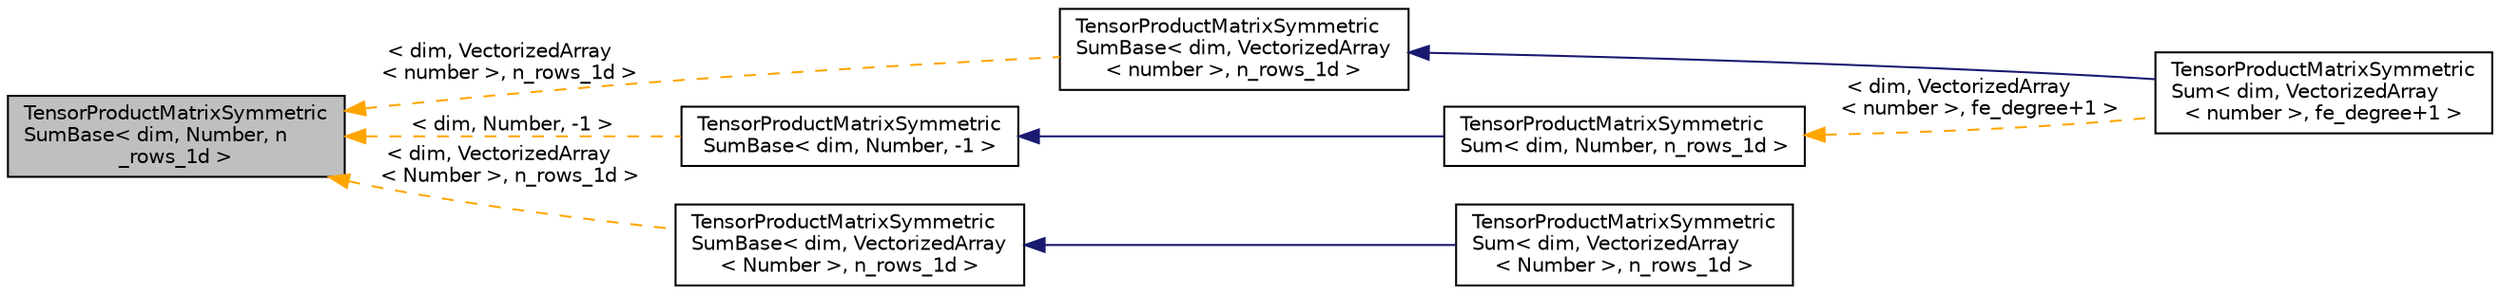 digraph "TensorProductMatrixSymmetricSumBase&lt; dim, Number, n_rows_1d &gt;"
{
 // LATEX_PDF_SIZE
  edge [fontname="Helvetica",fontsize="10",labelfontname="Helvetica",labelfontsize="10"];
  node [fontname="Helvetica",fontsize="10",shape=record];
  rankdir="LR";
  Node1 [label="TensorProductMatrixSymmetric\lSumBase\< dim, Number, n\l_rows_1d \>",height=0.2,width=0.4,color="black", fillcolor="grey75", style="filled", fontcolor="black",tooltip=" "];
  Node1 -> Node2 [dir="back",color="orange",fontsize="10",style="dashed",label=" \< dim, VectorizedArray\l\< number \>, n_rows_1d \>" ,fontname="Helvetica"];
  Node2 [label="TensorProductMatrixSymmetric\lSumBase\< dim, VectorizedArray\l\< number \>, n_rows_1d \>",height=0.2,width=0.4,color="black", fillcolor="white", style="filled",URL="$classTensorProductMatrixSymmetricSumBase.html",tooltip=" "];
  Node2 -> Node3 [dir="back",color="midnightblue",fontsize="10",style="solid",fontname="Helvetica"];
  Node3 [label="TensorProductMatrixSymmetric\lSum\< dim, VectorizedArray\l\< number \>, fe_degree+1 \>",height=0.2,width=0.4,color="black", fillcolor="white", style="filled",URL="$classTensorProductMatrixSymmetricSum.html",tooltip=" "];
  Node1 -> Node4 [dir="back",color="orange",fontsize="10",style="dashed",label=" \< dim, Number, -1 \>" ,fontname="Helvetica"];
  Node4 [label="TensorProductMatrixSymmetric\lSumBase\< dim, Number, -1 \>",height=0.2,width=0.4,color="black", fillcolor="white", style="filled",URL="$classTensorProductMatrixSymmetricSumBase.html",tooltip=" "];
  Node4 -> Node5 [dir="back",color="midnightblue",fontsize="10",style="solid",fontname="Helvetica"];
  Node5 [label="TensorProductMatrixSymmetric\lSum\< dim, Number, n_rows_1d \>",height=0.2,width=0.4,color="black", fillcolor="white", style="filled",URL="$classTensorProductMatrixSymmetricSum.html",tooltip=" "];
  Node5 -> Node3 [dir="back",color="orange",fontsize="10",style="dashed",label=" \< dim, VectorizedArray\l\< number \>, fe_degree+1 \>" ,fontname="Helvetica"];
  Node1 -> Node6 [dir="back",color="orange",fontsize="10",style="dashed",label=" \< dim, VectorizedArray\l\< Number \>, n_rows_1d \>" ,fontname="Helvetica"];
  Node6 [label="TensorProductMatrixSymmetric\lSumBase\< dim, VectorizedArray\l\< Number \>, n_rows_1d \>",height=0.2,width=0.4,color="black", fillcolor="white", style="filled",URL="$classTensorProductMatrixSymmetricSumBase.html",tooltip=" "];
  Node6 -> Node7 [dir="back",color="midnightblue",fontsize="10",style="solid",fontname="Helvetica"];
  Node7 [label="TensorProductMatrixSymmetric\lSum\< dim, VectorizedArray\l\< Number \>, n_rows_1d \>",height=0.2,width=0.4,color="black", fillcolor="white", style="filled",URL="$classTensorProductMatrixSymmetricSum_3_01dim_00_01VectorizedArray_3_01Number_01_4_00_01n__rows__1d_01_4.html",tooltip=" "];
}
